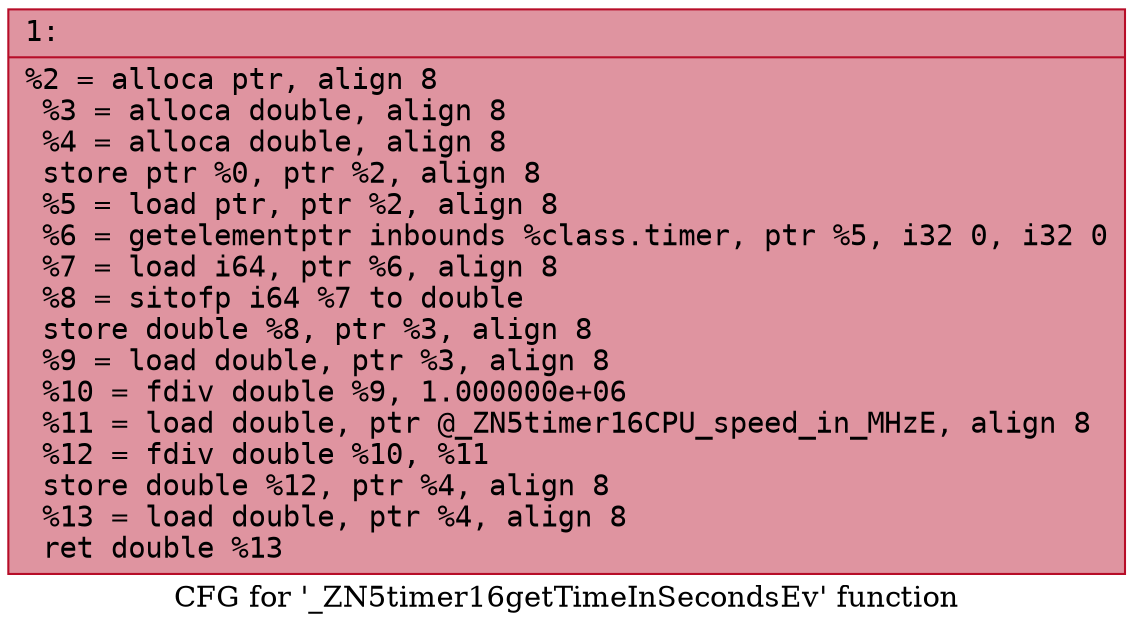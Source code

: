 digraph "CFG for '_ZN5timer16getTimeInSecondsEv' function" {
	label="CFG for '_ZN5timer16getTimeInSecondsEv' function";

	Node0x600000dbf9d0 [shape=record,color="#b70d28ff", style=filled, fillcolor="#b70d2870" fontname="Courier",label="{1:\l|  %2 = alloca ptr, align 8\l  %3 = alloca double, align 8\l  %4 = alloca double, align 8\l  store ptr %0, ptr %2, align 8\l  %5 = load ptr, ptr %2, align 8\l  %6 = getelementptr inbounds %class.timer, ptr %5, i32 0, i32 0\l  %7 = load i64, ptr %6, align 8\l  %8 = sitofp i64 %7 to double\l  store double %8, ptr %3, align 8\l  %9 = load double, ptr %3, align 8\l  %10 = fdiv double %9, 1.000000e+06\l  %11 = load double, ptr @_ZN5timer16CPU_speed_in_MHzE, align 8\l  %12 = fdiv double %10, %11\l  store double %12, ptr %4, align 8\l  %13 = load double, ptr %4, align 8\l  ret double %13\l}"];
}
